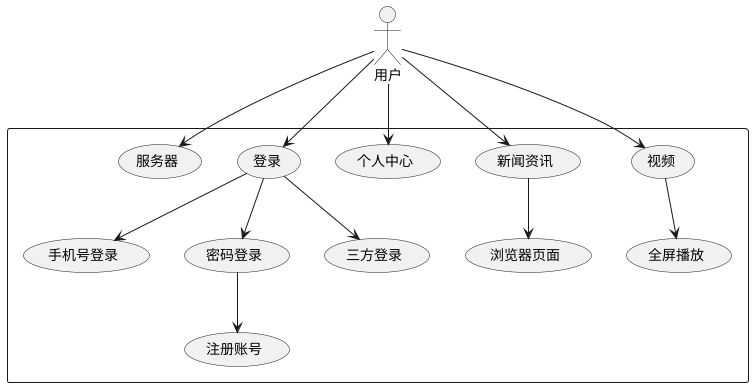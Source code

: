 @startuml
'https://plantuml.com/use-case-diagram

actor "用户" as User
rectangle {
  usecase "视频" as UC1
  usecase "全屏播放" as UC1_1
  usecase "新闻资讯" as UC2
  usecase "浏览器页面" as UC2_1
  usecase "个人中心" as UC3
  usecase "登录" as UC4
  usecase "手机号登录" as UC4_1
  usecase "密码登录" as UC4_2
  usecase "注册账号" as UC4_2_1
  usecase "三方登录" as UC4_3
  usecase "服务器" as UC5
}
User --> UC1
User --> UC2
User --> UC3
User --> UC4
User --> UC5

UC1 --> UC1_1
UC2 --> UC2_1
UC4 --> UC4_1
UC4 --> UC4_2
UC4 --> UC4_3
UC4_2 --> UC4_2_1

@enduml

